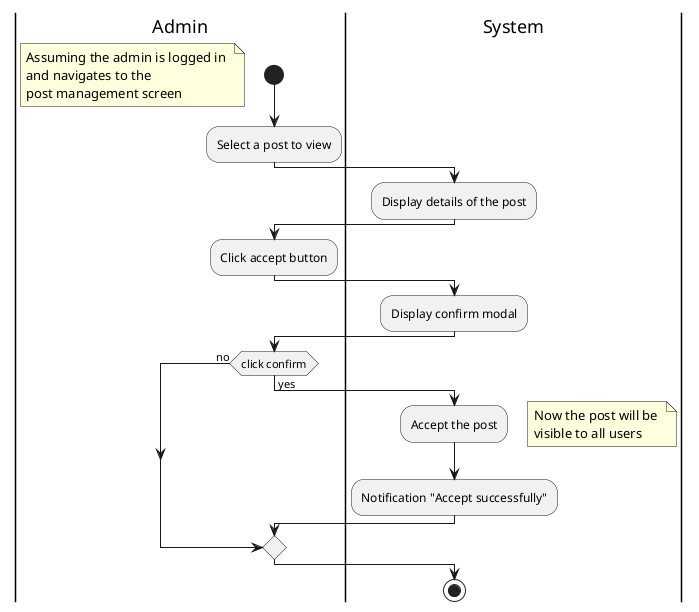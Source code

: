 @startuml
|Admin|
start
floating note left
Assuming the admin is logged in 
and navigates to the 
post management screen
end note

:Select a post to view;
|System|
:Display details of the post;
|Admin|
:Click accept button;
|System|
:Display confirm modal;
|Admin| 
if (click confirm) then (yes)
|System|
:Accept the post;
floating note right
Now the post will be 
visible to all users
end note
:Notification "Accept successfully";
else (no)
endif
stop
@enduml
